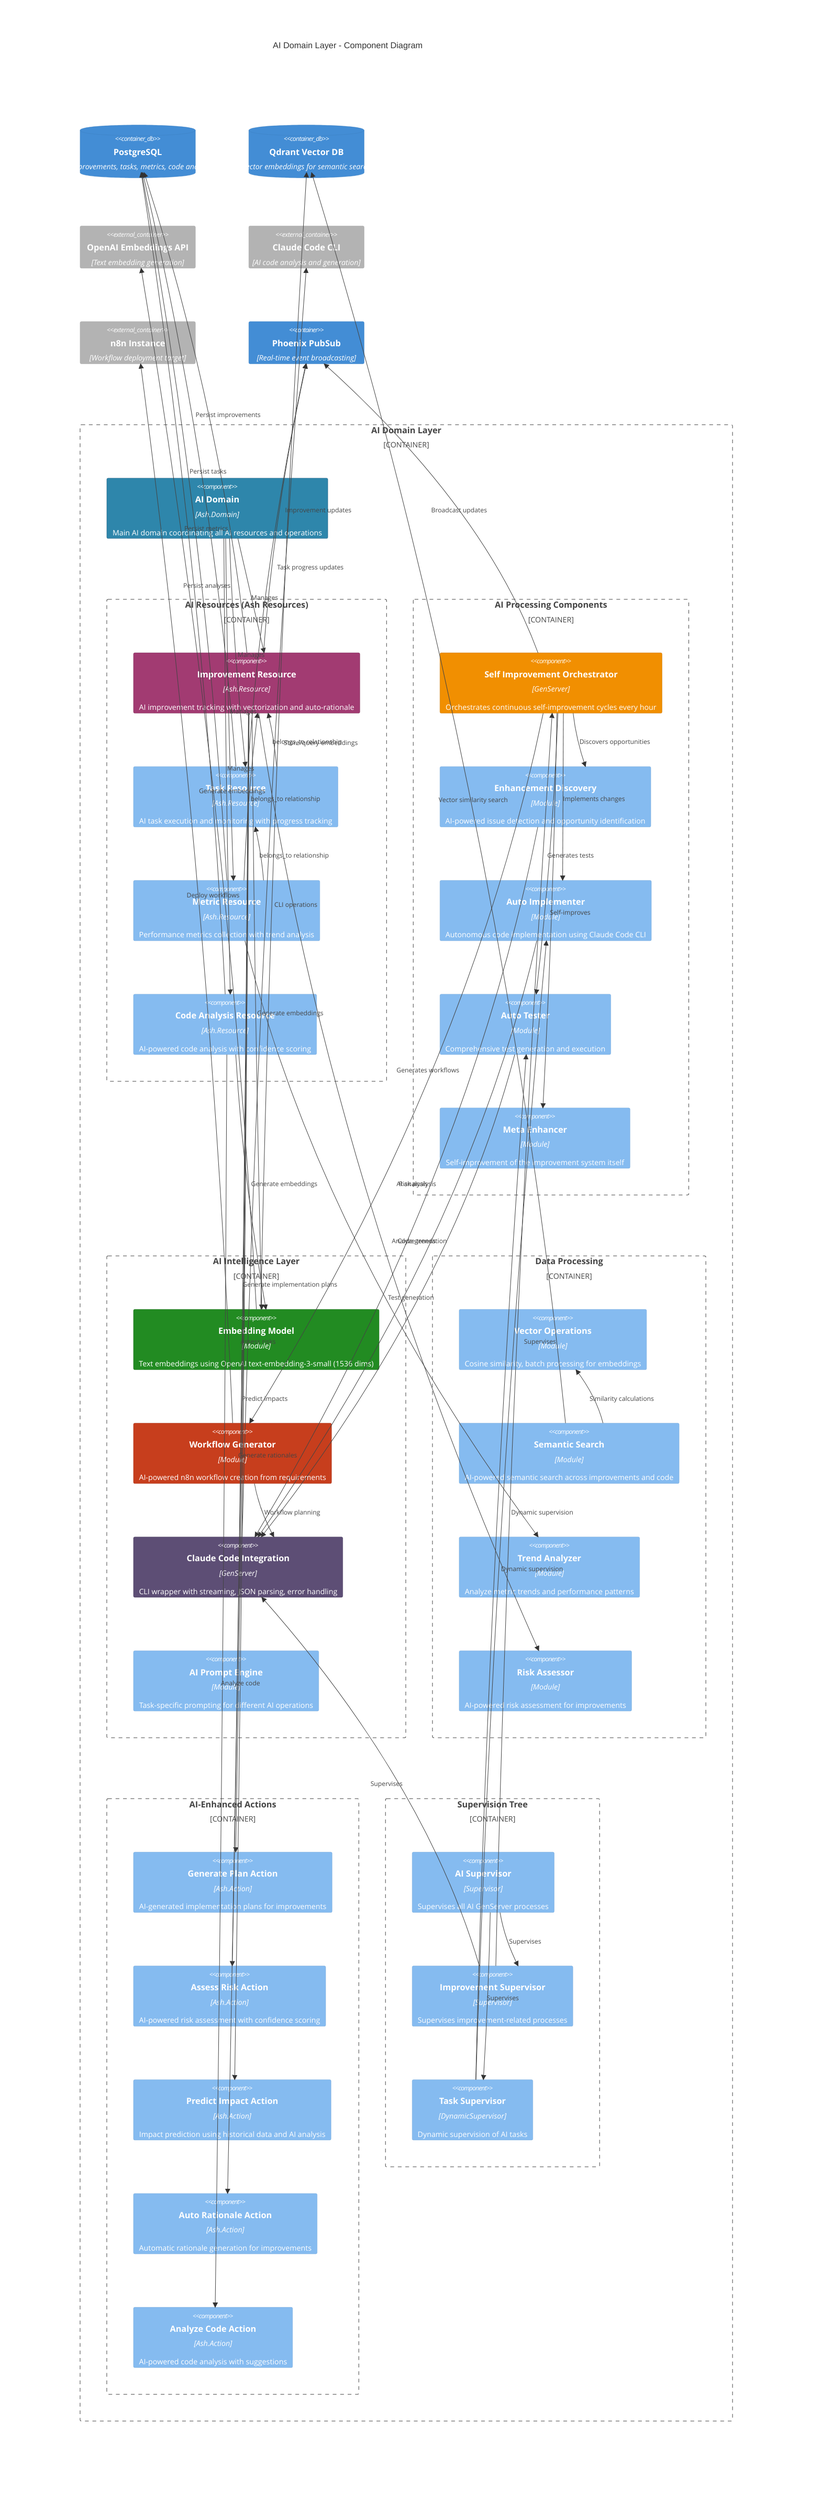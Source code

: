 C4Component
    title AI Domain Layer - Component Diagram
    
    Container_Boundary(ai_domain, "AI Domain Layer") {
        Component(ai_domain_mod, "AI Domain", "Ash.Domain", "Main AI domain coordinating all AI resources and operations")
        
        Container_Boundary(ai_resources, "AI Resources (Ash Resources)") {
            Component(improvement_resource, "Improvement Resource", "Ash.Resource", "AI improvement tracking with vectorization and auto-rationale")
            Component(task_resource, "Task Resource", "Ash.Resource", "AI task execution and monitoring with progress tracking")
            Component(metric_resource, "Metric Resource", "Ash.Resource", "Performance metrics collection with trend analysis")
            Component(code_analysis_resource, "Code Analysis Resource", "Ash.Resource", "AI-powered code analysis with confidence scoring")
        }
        
        Container_Boundary(ai_processing, "AI Processing Components") {
            Component(self_improvement_orchestrator, "Self Improvement Orchestrator", "GenServer", "Orchestrates continuous self-improvement cycles every hour")
            Component(enhancement_discovery, "Enhancement Discovery", "Module", "AI-powered issue detection and opportunity identification")
            Component(auto_implementer, "Auto Implementer", "Module", "Autonomous code implementation using Claude Code CLI")
            Component(auto_tester, "Auto Tester", "Module", "Comprehensive test generation and execution")
            Component(meta_enhancer, "Meta Enhancer", "Module", "Self-improvement of the improvement system itself")
        }
        
        Container_Boundary(ai_intelligence, "AI Intelligence Layer") {
            Component(embedding_model, "Embedding Model", "Module", "Text embeddings using OpenAI text-embedding-3-small (1536 dims)")
            Component(workflow_generator, "Workflow Generator", "Module", "AI-powered n8n workflow creation from requirements")
            Component(claude_code_wrapper, "Claude Code Integration", "GenServer", "CLI wrapper with streaming, JSON parsing, error handling")
            Component(ai_prompt_engine, "AI Prompt Engine", "Module", "Task-specific prompting for different AI operations")
        }
        
        Container_Boundary(data_processing, "Data Processing") {
            Component(vector_operations, "Vector Operations", "Module", "Cosine similarity, batch processing for embeddings")
            Component(semantic_search, "Semantic Search", "Module", "AI-powered semantic search across improvements and code")
            Component(trend_analyzer, "Trend Analyzer", "Module", "Analyze metric trends and performance patterns")
            Component(risk_assessor, "Risk Assessor", "Module", "AI-powered risk assessment for improvements")
        }
        
        Container_Boundary(ai_actions, "AI-Enhanced Actions") {
            Component(generate_plan_action, "Generate Plan Action", "Ash.Action", "AI-generated implementation plans for improvements")
            Component(assess_risk_action, "Assess Risk Action", "Ash.Action", "AI-powered risk assessment with confidence scoring")
            Component(predict_impact_action, "Predict Impact Action", "Ash.Action", "Impact prediction using historical data and AI analysis")
            Component(auto_rationale_action, "Auto Rationale Action", "Ash.Action", "Automatic rationale generation for improvements")
            Component(analyze_code_action, "Analyze Code Action", "Ash.Action", "AI-powered code analysis with suggestions")
        }
        
        Container_Boundary(supervision, "Supervision Tree") {
            Component(ai_supervisor, "AI Supervisor", "Supervisor", "Supervises all AI GenServer processes")
            Component(improvement_supervisor, "Improvement Supervisor", "Supervisor", "Supervises improvement-related processes")
            Component(task_supervisor, "Task Supervisor", "DynamicSupervisor", "Dynamic supervision of AI tasks")
        }
    }
    
    ContainerDb(postgres, "PostgreSQL", "AI improvements, tasks, metrics, code analyses")
    ContainerDb(qdrant, "Qdrant Vector DB", "Vector embeddings for semantic search")
    Container_Ext(openai_api, "OpenAI Embeddings API", "Text embedding generation")
    Container_Ext(claude_cli, "Claude Code CLI", "AI code analysis and generation")
    Container_Ext(n8n_instance, "n8n Instance", "Workflow deployment target")
    Container(phoenix_pubsub, "Phoenix PubSub", "Real-time event broadcasting")
    
    %% Domain coordination
    Rel(ai_domain_mod, improvement_resource, "Manages")
    Rel(ai_domain_mod, task_resource, "Manages")
    Rel(ai_domain_mod, metric_resource, "Manages")
    Rel(ai_domain_mod, code_analysis_resource, "Manages")
    
    %% Orchestrator coordination
    Rel(self_improvement_orchestrator, enhancement_discovery, "Discovers opportunities")
    Rel(self_improvement_orchestrator, auto_implementer, "Implements changes")
    Rel(self_improvement_orchestrator, auto_tester, "Generates tests")
    Rel(self_improvement_orchestrator, meta_enhancer, "Self-improves")
    Rel(self_improvement_orchestrator, workflow_generator, "Generates workflows")
    
    %% AI Intelligence integration
    Rel(enhancement_discovery, claude_code_wrapper, "AI analysis")
    Rel(auto_implementer, claude_code_wrapper, "Code generation")
    Rel(auto_tester, claude_code_wrapper, "Test generation")
    Rel(workflow_generator, claude_code_wrapper, "Workflow planning")
    
    %% Resource interactions with AI actions
    Rel(improvement_resource, generate_plan_action, "Generate implementation plans")
    Rel(improvement_resource, assess_risk_action, "Assess risks")
    Rel(improvement_resource, predict_impact_action, "Predict impacts")
    Rel(improvement_resource, auto_rationale_action, "Generate rationales")
    Rel(code_analysis_resource, analyze_code_action, "Analyze code")
    
    %% Data processing
    Rel(improvement_resource, embedding_model, "Generate embeddings")
    Rel(code_analysis_resource, embedding_model, "Generate embeddings")
    Rel(semantic_search, vector_operations, "Similarity calculations")
    Rel(metric_resource, trend_analyzer, "Analyze trends")
    Rel(improvement_resource, risk_assessor, "Risk analysis")
    
    %% External integrations
    Rel(embedding_model, openai_api, "Generate embeddings")
    Rel(claude_code_wrapper, claude_cli, "CLI operations")
    Rel(workflow_generator, n8n_instance, "Deploy workflows")
    
    %% Database operations
    Rel(improvement_resource, postgres, "Persist improvements")
    Rel(task_resource, postgres, "Persist tasks")
    Rel(metric_resource, postgres, "Persist metrics")
    Rel(code_analysis_resource, postgres, "Persist analyses")
    
    %% Vector operations
    Rel(embedding_model, qdrant, "Store/query embeddings")
    Rel(semantic_search, qdrant, "Vector similarity search")
    
    %% Real-time updates
    Rel(self_improvement_orchestrator, phoenix_pubsub, "Broadcast updates")
    Rel(task_resource, phoenix_pubsub, "Task progress updates")
    Rel(improvement_resource, phoenix_pubsub, "Improvement updates")
    
    %% Supervision tree
    Rel(ai_supervisor, improvement_supervisor, "Supervises")
    Rel(ai_supervisor, task_supervisor, "Supervises")
    Rel(improvement_supervisor, self_improvement_orchestrator, "Supervises")
    Rel(improvement_supervisor, claude_code_wrapper, "Supervises")
    Rel(task_supervisor, auto_implementer, "Dynamic supervision")
    Rel(task_supervisor, auto_tester, "Dynamic supervision")
    
    %% Task relationships
    Rel(task_resource, improvement_resource, "belongs_to relationship")
    Rel(metric_resource, improvement_resource, "belongs_to relationship")
    Rel(metric_resource, task_resource, "belongs_to relationship")
    
    UpdateElementStyle(ai_domain_mod, $fontColor="white", $bgColor="#2E86AB", $borderColor="#1A5178")
    UpdateElementStyle(self_improvement_orchestrator, $fontColor="white", $bgColor="#F18F01", $borderColor="#C1760A")
    UpdateElementStyle(improvement_resource, $fontColor="white", $bgColor="#A23B72", $borderColor="#7A2C56")
    UpdateElementStyle(claude_code_wrapper, $fontColor="white", $bgColor="#5D4E75", $borderColor="#453A5A")
    UpdateElementStyle(embedding_model, $fontColor="white", $bgColor="#228B22", $borderColor="#1B6B1B")
    UpdateElementStyle(workflow_generator, $fontColor="white", $bgColor="#C73E1D", $borderColor="#A1321B")